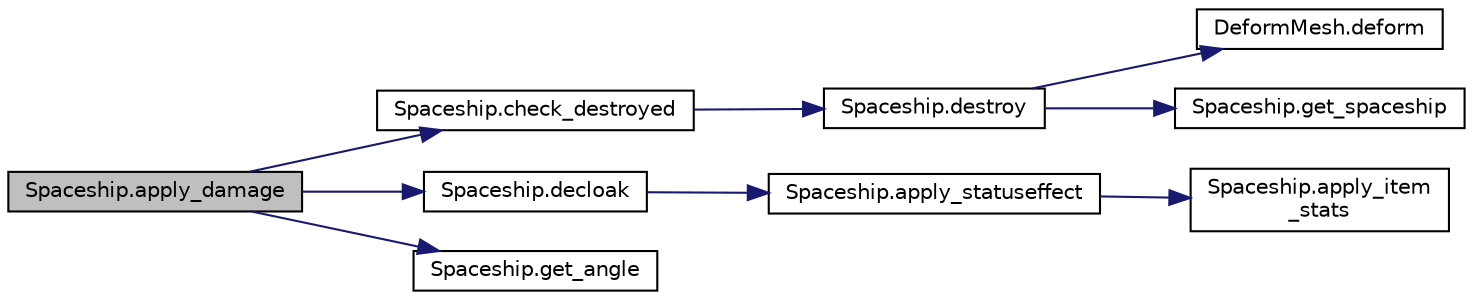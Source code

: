 digraph "Spaceship.apply_damage"
{
  edge [fontname="Helvetica",fontsize="10",labelfontname="Helvetica",labelfontsize="10"];
  node [fontname="Helvetica",fontsize="10",shape=record];
  rankdir="LR";
  Node4 [label="Spaceship.apply_damage",height=0.2,width=0.4,color="black", fillcolor="grey75", style="filled", fontcolor="black"];
  Node4 -> Node5 [color="midnightblue",fontsize="10",style="solid",fontname="Helvetica"];
  Node5 [label="Spaceship.check_destroyed",height=0.2,width=0.4,color="black", fillcolor="white", style="filled",URL="$class_spaceship.html#a3f59582cf969851ab6633b4cf1047f20",tooltip="Prüft, ob das Raumschiff zerstört werden soll und tut dies ggf. "];
  Node5 -> Node6 [color="midnightblue",fontsize="10",style="solid",fontname="Helvetica"];
  Node6 [label="Spaceship.destroy",height=0.2,width=0.4,color="black", fillcolor="white", style="filled",URL="$class_spaceship.html#a720b65b98cede503822fcb0141873f97",tooltip="Zerstört das Raumschiff "];
  Node6 -> Node7 [color="midnightblue",fontsize="10",style="solid",fontname="Helvetica"];
  Node7 [label="DeformMesh.deform",height=0.2,width=0.4,color="black", fillcolor="white", style="filled",URL="$class_deform_mesh.html#ad2caad01ccc1f4bb7331ca536bff0ead",tooltip="Verformt das Mesh, auf dem dieses Script ist, indem alle Vertices in zufällige Richtungen verschoben ..."];
  Node6 -> Node8 [color="midnightblue",fontsize="10",style="solid",fontname="Helvetica"];
  Node8 [label="Spaceship.get_spaceship",height=0.2,width=0.4,color="black", fillcolor="white", style="filled",URL="$class_spaceship.html#a46ebdafb571812867be422a6beb4ad21",tooltip="Findet die Spaceship-Instanz, die auf dem GameObject oder in einem seiner Parents ist..."];
  Node4 -> Node9 [color="midnightblue",fontsize="10",style="solid",fontname="Helvetica"];
  Node9 [label="Spaceship.decloak",height=0.2,width=0.4,color="black", fillcolor="white", style="filled",URL="$class_spaceship.html#a46d165fefc78bd0cd729429b59a6bbb6",tooltip="Enttarnt das Raumschiff "];
  Node9 -> Node10 [color="midnightblue",fontsize="10",style="solid",fontname="Helvetica"];
  Node10 [label="Spaceship.apply_statuseffect",height=0.2,width=0.4,color="black", fillcolor="white", style="filled",URL="$class_spaceship.html#a0e562e25b6f8186c569fbc0577ef3bb6",tooltip="Fügt einen neuen StatusEffect zu dem Raumschiff hinzu "];
  Node10 -> Node11 [color="midnightblue",fontsize="10",style="solid",fontname="Helvetica"];
  Node11 [label="Spaceship.apply_item\l_stats",height=0.2,width=0.4,color="black", fillcolor="white", style="filled",URL="$class_spaceship.html#a465e9ba15923826055b2fd43be83d635",tooltip="Setzt die Schild- und Geschwindigkeitswerte den Items entsprechend fest "];
  Node4 -> Node12 [color="midnightblue",fontsize="10",style="solid",fontname="Helvetica"];
  Node12 [label="Spaceship.get_angle",height=0.2,width=0.4,color="black", fillcolor="white", style="filled",URL="$class_spaceship.html#a8cfcff835d6cba6b9fb8aa6841aa0cba",tooltip="Gibt den Winkel der der Punkt global_pos auf der Raumschiff-Ebene mit dem Vorwärtsvektor bildet 0° be..."];
}
